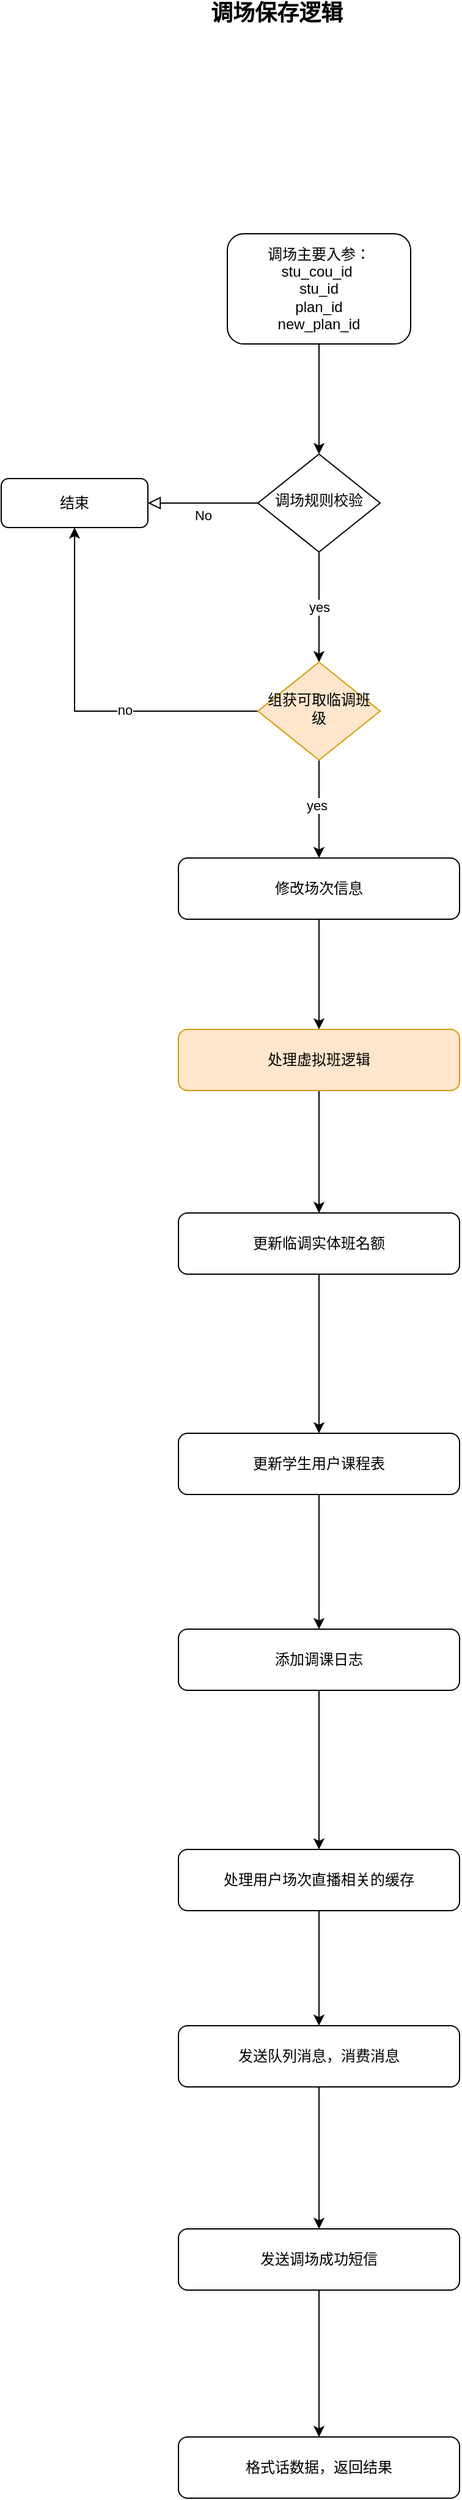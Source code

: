 <mxfile version="13.10.8" type="github"><diagram id="Dm7-a5DA2QghClxe9OA7" name="第 1 页"><mxGraphModel dx="3546" dy="1094" grid="1" gridSize="10" guides="1" tooltips="1" connect="1" arrows="1" fold="1" page="1" pageScale="1" pageWidth="827" pageHeight="1169" math="0" shadow="0"><root><mxCell id="0"/><mxCell id="1" parent="0"/><mxCell id="MbspsCNob2Vyq_ayCvUz-1" value="No" style="edgeStyle=orthogonalEdgeStyle;rounded=0;html=1;jettySize=auto;orthogonalLoop=1;fontSize=11;endArrow=block;endFill=0;endSize=8;strokeWidth=1;shadow=0;labelBackgroundColor=none;" edge="1" parent="1" source="MbspsCNob2Vyq_ayCvUz-3" target="MbspsCNob2Vyq_ayCvUz-4"><mxGeometry y="10" relative="1" as="geometry"><mxPoint as="offset"/></mxGeometry></mxCell><mxCell id="MbspsCNob2Vyq_ayCvUz-2" value="yes" style="edgeStyle=orthogonalEdgeStyle;rounded=0;orthogonalLoop=1;jettySize=auto;html=1;exitX=0.5;exitY=1;exitDx=0;exitDy=0;" edge="1" parent="1" source="MbspsCNob2Vyq_ayCvUz-3" target="MbspsCNob2Vyq_ayCvUz-8"><mxGeometry relative="1" as="geometry"/></mxCell><mxCell id="MbspsCNob2Vyq_ayCvUz-3" value="调场规则校验" style="rhombus;whiteSpace=wrap;html=1;shadow=0;fontFamily=Helvetica;fontSize=12;align=center;strokeWidth=1;spacing=6;spacingTop=-4;" vertex="1" parent="1"><mxGeometry x="-1280" y="420" width="100" height="80" as="geometry"/></mxCell><mxCell id="MbspsCNob2Vyq_ayCvUz-4" value="结束" style="rounded=1;whiteSpace=wrap;html=1;fontSize=12;glass=0;strokeWidth=1;shadow=0;" vertex="1" parent="1"><mxGeometry x="-1490" y="440" width="120" height="40" as="geometry"/></mxCell><mxCell id="MbspsCNob2Vyq_ayCvUz-7" style="edgeStyle=orthogonalEdgeStyle;rounded=0;orthogonalLoop=1;jettySize=auto;html=1;exitX=0.5;exitY=1;exitDx=0;exitDy=0;entryX=0.5;entryY=0;entryDx=0;entryDy=0;" edge="1" parent="1" source="MbspsCNob2Vyq_ayCvUz-8" target="MbspsCNob2Vyq_ayCvUz-10"><mxGeometry relative="1" as="geometry"/></mxCell><mxCell id="MbspsCNob2Vyq_ayCvUz-95" value="yes" style="edgeLabel;html=1;align=center;verticalAlign=middle;resizable=0;points=[];" vertex="1" connectable="0" parent="MbspsCNob2Vyq_ayCvUz-7"><mxGeometry x="-0.083" y="-2" relative="1" as="geometry"><mxPoint as="offset"/></mxGeometry></mxCell><mxCell id="MbspsCNob2Vyq_ayCvUz-93" style="edgeStyle=orthogonalEdgeStyle;rounded=0;orthogonalLoop=1;jettySize=auto;html=1;entryX=0.5;entryY=1;entryDx=0;entryDy=0;" edge="1" parent="1" source="MbspsCNob2Vyq_ayCvUz-8" target="MbspsCNob2Vyq_ayCvUz-4"><mxGeometry relative="1" as="geometry"/></mxCell><mxCell id="MbspsCNob2Vyq_ayCvUz-94" value="no" style="edgeLabel;html=1;align=center;verticalAlign=middle;resizable=0;points=[];" vertex="1" connectable="0" parent="MbspsCNob2Vyq_ayCvUz-93"><mxGeometry x="-0.273" y="-1" relative="1" as="geometry"><mxPoint as="offset"/></mxGeometry></mxCell><mxCell id="MbspsCNob2Vyq_ayCvUz-8" value="组获可取临调班级" style="rhombus;whiteSpace=wrap;html=1;shadow=0;fontFamily=Helvetica;fontSize=12;align=center;strokeWidth=1;spacing=6;spacingTop=-4;fillColor=#ffe6cc;strokeColor=#d79b00;" vertex="1" parent="1"><mxGeometry x="-1280" y="590" width="100" height="80" as="geometry"/></mxCell><mxCell id="MbspsCNob2Vyq_ayCvUz-97" style="edgeStyle=orthogonalEdgeStyle;rounded=0;orthogonalLoop=1;jettySize=auto;html=1;entryX=0.5;entryY=0;entryDx=0;entryDy=0;" edge="1" parent="1" source="MbspsCNob2Vyq_ayCvUz-10" target="MbspsCNob2Vyq_ayCvUz-96"><mxGeometry relative="1" as="geometry"/></mxCell><mxCell id="MbspsCNob2Vyq_ayCvUz-10" value="修改场次信息" style="rounded=1;whiteSpace=wrap;html=1;fontSize=12;glass=0;strokeWidth=1;shadow=0;" vertex="1" parent="1"><mxGeometry x="-1345" y="750" width="230" height="50" as="geometry"/></mxCell><mxCell id="MbspsCNob2Vyq_ayCvUz-11" value="调场主要入参：&lt;br&gt;&lt;div&gt;stu_cou_id&amp;nbsp;&lt;/div&gt;&lt;div&gt;stu_id&lt;/div&gt;&lt;div&gt;plan_id&lt;/div&gt;&lt;div&gt;new_plan_id&lt;/div&gt;" style="rounded=1;whiteSpace=wrap;html=1;fontSize=12;glass=0;strokeWidth=1;shadow=0;" vertex="1" parent="1"><mxGeometry x="-1305" y="240" width="150" height="90" as="geometry"/></mxCell><mxCell id="MbspsCNob2Vyq_ayCvUz-12" style="edgeStyle=orthogonalEdgeStyle;rounded=0;orthogonalLoop=1;jettySize=auto;html=1;" edge="1" parent="1" source="MbspsCNob2Vyq_ayCvUz-11" target="MbspsCNob2Vyq_ayCvUz-3"><mxGeometry relative="1" as="geometry"><mxPoint x="-1230" y="330" as="sourcePoint"/><mxPoint x="-1230" y="410" as="targetPoint"/></mxGeometry></mxCell><mxCell id="MbspsCNob2Vyq_ayCvUz-17" value="&lt;font style=&quot;font-size: 18px&quot;&gt;&lt;b&gt;调场保存逻辑&lt;/b&gt;&lt;/font&gt;" style="text;html=1;align=center;verticalAlign=middle;resizable=0;points=[];autosize=1;" vertex="1" parent="1"><mxGeometry x="-1325" y="50" width="120" height="20" as="geometry"/></mxCell><mxCell id="MbspsCNob2Vyq_ayCvUz-99" style="edgeStyle=orthogonalEdgeStyle;rounded=0;orthogonalLoop=1;jettySize=auto;html=1;entryX=0.5;entryY=0;entryDx=0;entryDy=0;" edge="1" parent="1" source="MbspsCNob2Vyq_ayCvUz-96" target="MbspsCNob2Vyq_ayCvUz-98"><mxGeometry relative="1" as="geometry"/></mxCell><mxCell id="MbspsCNob2Vyq_ayCvUz-96" value="处理虚拟班逻辑" style="rounded=1;whiteSpace=wrap;html=1;fontSize=12;glass=0;strokeWidth=1;shadow=0;fillColor=#ffe6cc;strokeColor=#d79b00;" vertex="1" parent="1"><mxGeometry x="-1345" y="890" width="230" height="50" as="geometry"/></mxCell><mxCell id="MbspsCNob2Vyq_ayCvUz-101" style="edgeStyle=orthogonalEdgeStyle;rounded=0;orthogonalLoop=1;jettySize=auto;html=1;" edge="1" parent="1" source="MbspsCNob2Vyq_ayCvUz-98" target="MbspsCNob2Vyq_ayCvUz-100"><mxGeometry relative="1" as="geometry"/></mxCell><mxCell id="MbspsCNob2Vyq_ayCvUz-98" value="更新临调实体班名额" style="rounded=1;whiteSpace=wrap;html=1;fontSize=12;glass=0;strokeWidth=1;shadow=0;" vertex="1" parent="1"><mxGeometry x="-1345" y="1040" width="230" height="50" as="geometry"/></mxCell><mxCell id="MbspsCNob2Vyq_ayCvUz-106" style="edgeStyle=orthogonalEdgeStyle;rounded=0;orthogonalLoop=1;jettySize=auto;html=1;" edge="1" parent="1" source="MbspsCNob2Vyq_ayCvUz-100" target="MbspsCNob2Vyq_ayCvUz-105"><mxGeometry relative="1" as="geometry"/></mxCell><mxCell id="MbspsCNob2Vyq_ayCvUz-100" value="更新学生用户课程表" style="rounded=1;whiteSpace=wrap;html=1;fontSize=12;glass=0;strokeWidth=1;shadow=0;" vertex="1" parent="1"><mxGeometry x="-1345" y="1220" width="230" height="50" as="geometry"/></mxCell><mxCell id="MbspsCNob2Vyq_ayCvUz-111" style="edgeStyle=orthogonalEdgeStyle;rounded=0;orthogonalLoop=1;jettySize=auto;html=1;exitX=0.5;exitY=1;exitDx=0;exitDy=0;" edge="1" parent="1" source="MbspsCNob2Vyq_ayCvUz-102" target="MbspsCNob2Vyq_ayCvUz-108"><mxGeometry relative="1" as="geometry"/></mxCell><mxCell id="MbspsCNob2Vyq_ayCvUz-102" value="处理用户场次直播相关的缓存" style="rounded=1;whiteSpace=wrap;html=1;fontSize=12;glass=0;strokeWidth=1;shadow=0;" vertex="1" parent="1"><mxGeometry x="-1345" y="1560" width="230" height="50" as="geometry"/></mxCell><mxCell id="MbspsCNob2Vyq_ayCvUz-107" style="edgeStyle=orthogonalEdgeStyle;rounded=0;orthogonalLoop=1;jettySize=auto;html=1;" edge="1" parent="1" source="MbspsCNob2Vyq_ayCvUz-105" target="MbspsCNob2Vyq_ayCvUz-102"><mxGeometry relative="1" as="geometry"/></mxCell><mxCell id="MbspsCNob2Vyq_ayCvUz-105" value="添加调课日志" style="rounded=1;whiteSpace=wrap;html=1;fontSize=12;glass=0;strokeWidth=1;shadow=0;" vertex="1" parent="1"><mxGeometry x="-1345" y="1380" width="230" height="50" as="geometry"/></mxCell><mxCell id="MbspsCNob2Vyq_ayCvUz-112" style="edgeStyle=orthogonalEdgeStyle;rounded=0;orthogonalLoop=1;jettySize=auto;html=1;entryX=0.5;entryY=0;entryDx=0;entryDy=0;" edge="1" parent="1" source="MbspsCNob2Vyq_ayCvUz-108" target="MbspsCNob2Vyq_ayCvUz-109"><mxGeometry relative="1" as="geometry"/></mxCell><mxCell id="MbspsCNob2Vyq_ayCvUz-108" value="发送队列消息，消费消息" style="rounded=1;whiteSpace=wrap;html=1;fontSize=12;glass=0;strokeWidth=1;shadow=0;" vertex="1" parent="1"><mxGeometry x="-1344.99" y="1704" width="230" height="50" as="geometry"/></mxCell><mxCell id="MbspsCNob2Vyq_ayCvUz-113" style="edgeStyle=orthogonalEdgeStyle;rounded=0;orthogonalLoop=1;jettySize=auto;html=1;" edge="1" parent="1" source="MbspsCNob2Vyq_ayCvUz-109" target="MbspsCNob2Vyq_ayCvUz-110"><mxGeometry relative="1" as="geometry"/></mxCell><mxCell id="MbspsCNob2Vyq_ayCvUz-109" value="发送调场成功短信" style="rounded=1;whiteSpace=wrap;html=1;fontSize=12;glass=0;strokeWidth=1;shadow=0;" vertex="1" parent="1"><mxGeometry x="-1344.99" y="1870" width="230" height="50" as="geometry"/></mxCell><mxCell id="MbspsCNob2Vyq_ayCvUz-110" value="格式话数据，返回结果" style="rounded=1;whiteSpace=wrap;html=1;fontSize=12;glass=0;strokeWidth=1;shadow=0;" vertex="1" parent="1"><mxGeometry x="-1345" y="2040" width="230" height="50" as="geometry"/></mxCell></root></mxGraphModel></diagram></mxfile>